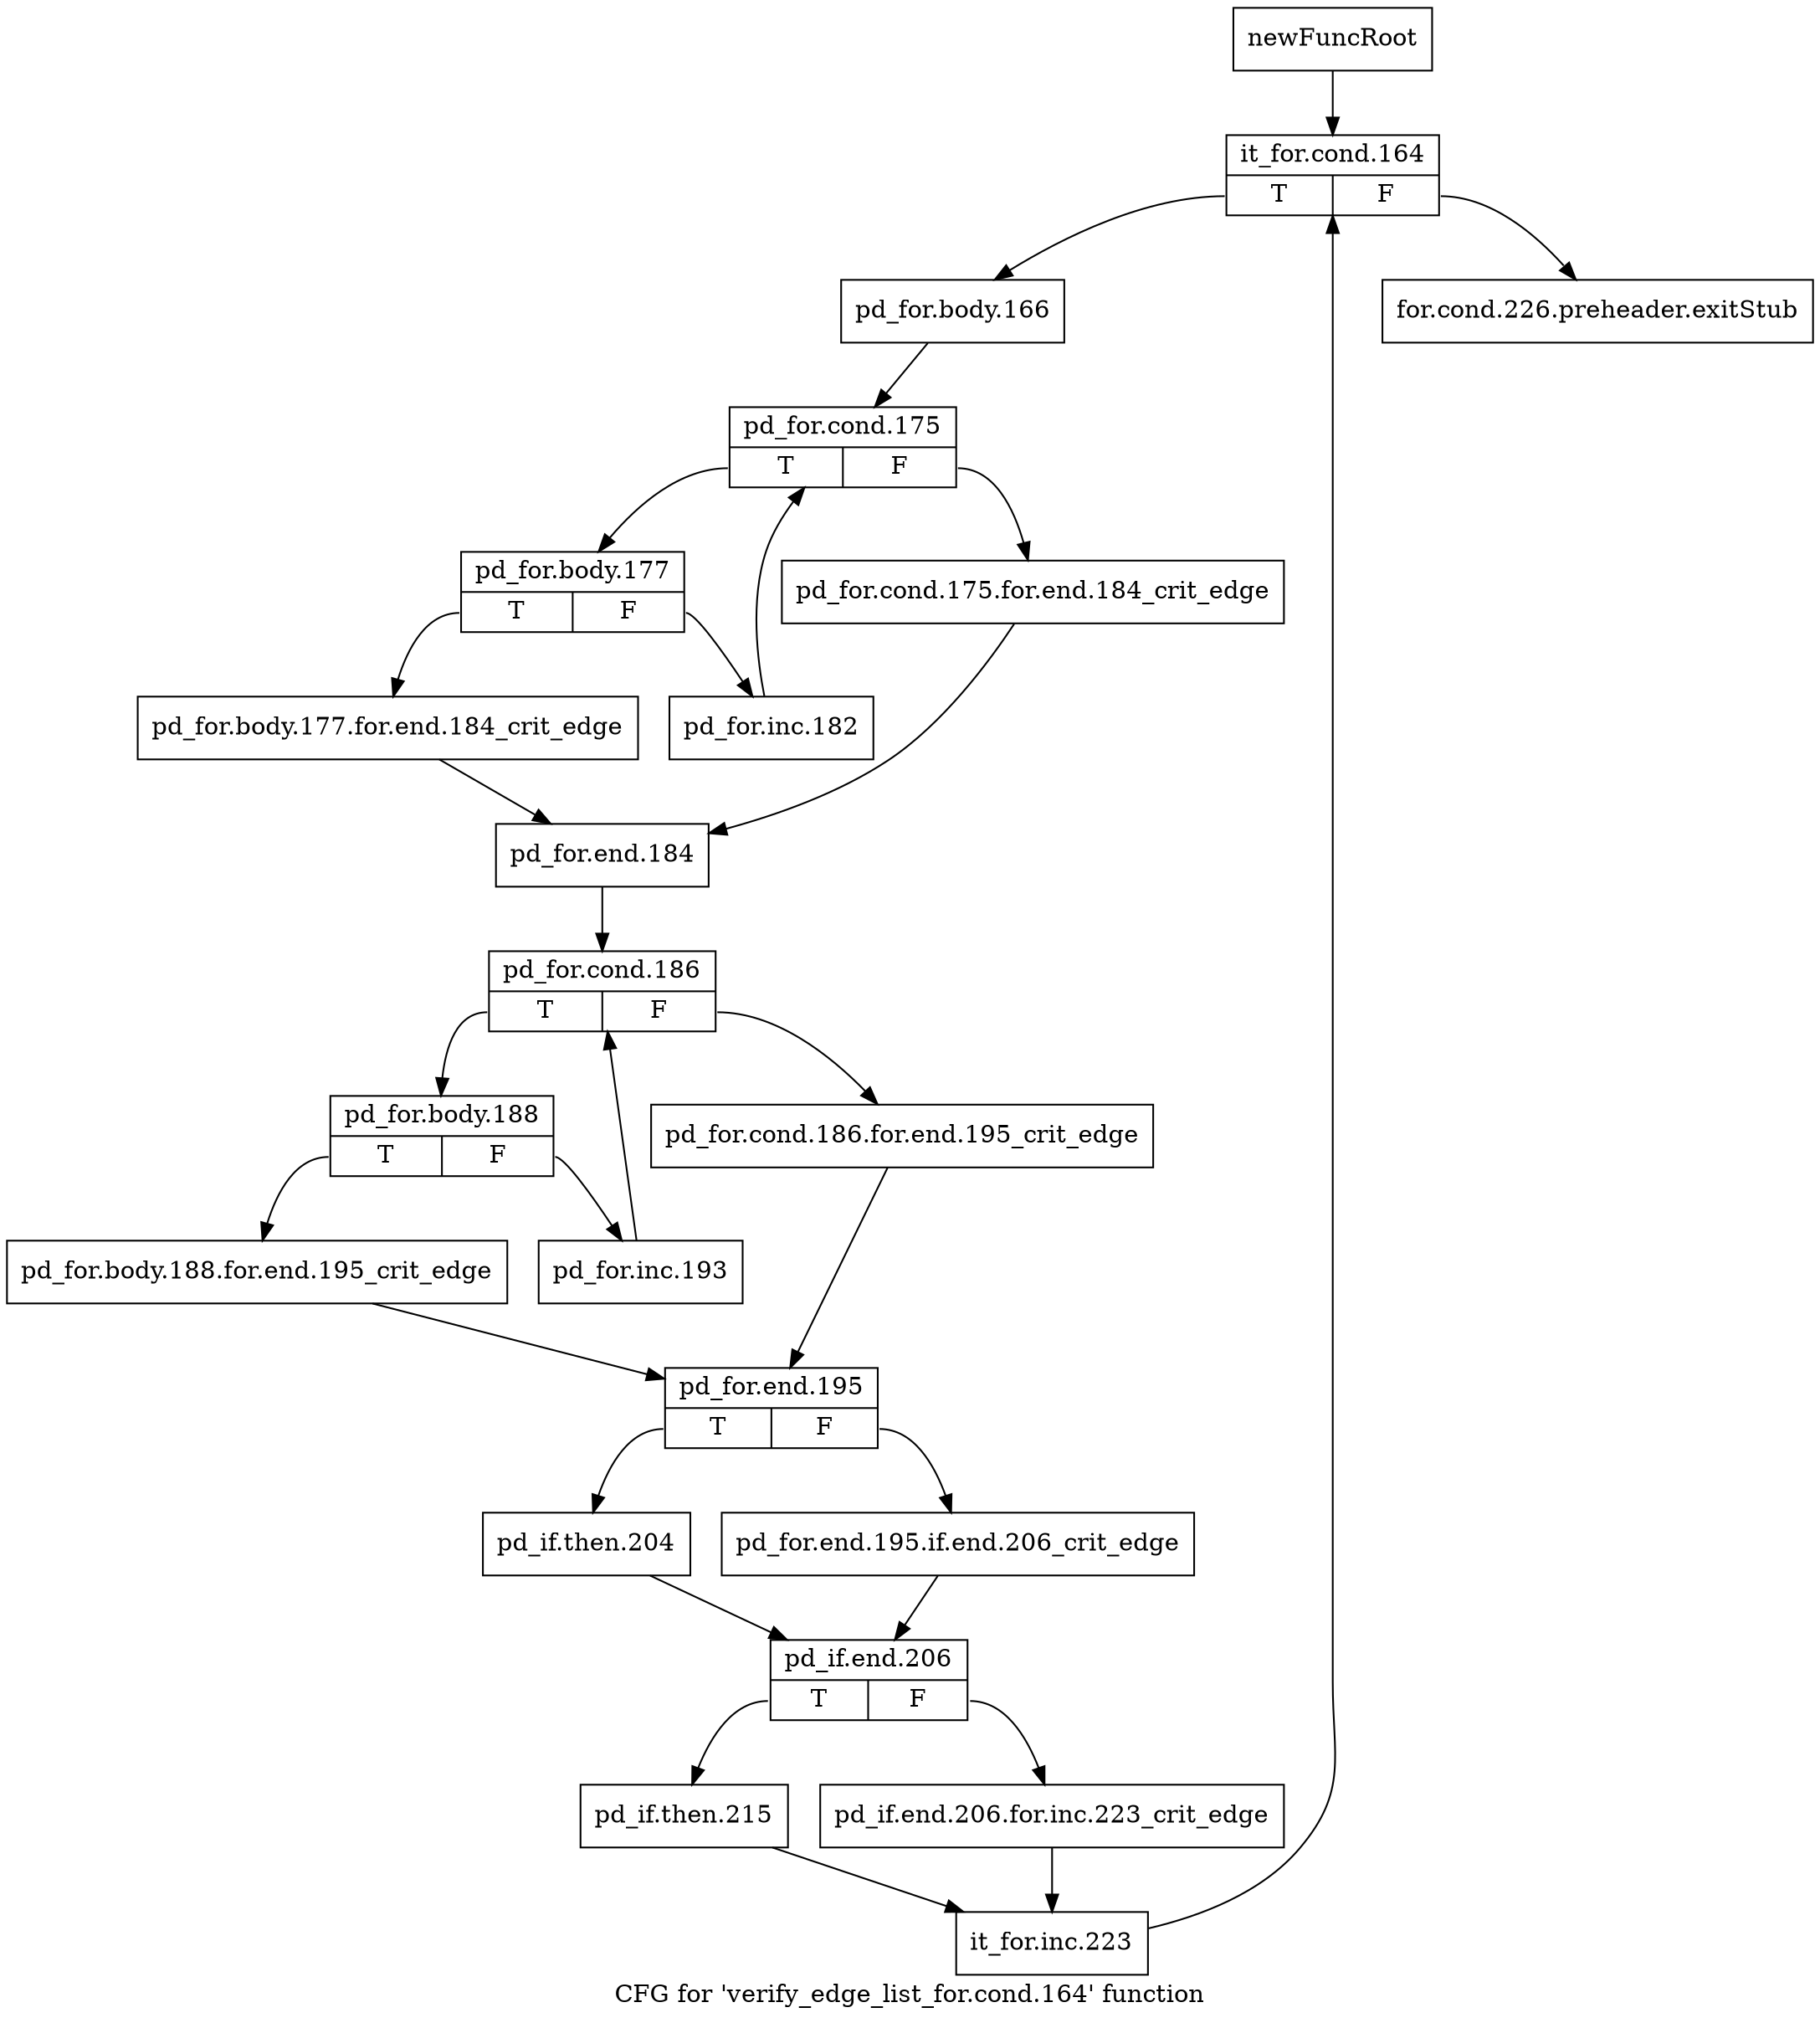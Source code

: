 digraph "CFG for 'verify_edge_list_for.cond.164' function" {
	label="CFG for 'verify_edge_list_for.cond.164' function";

	Node0x7af0020 [shape=record,label="{newFuncRoot}"];
	Node0x7af0020 -> Node0x7af00c0;
	Node0x7af0070 [shape=record,label="{for.cond.226.preheader.exitStub}"];
	Node0x7af00c0 [shape=record,label="{it_for.cond.164|{<s0>T|<s1>F}}"];
	Node0x7af00c0:s0 -> Node0x7af0110;
	Node0x7af00c0:s1 -> Node0x7af0070;
	Node0x7af0110 [shape=record,label="{pd_for.body.166}"];
	Node0x7af0110 -> Node0x7af0160;
	Node0x7af0160 [shape=record,label="{pd_for.cond.175|{<s0>T|<s1>F}}"];
	Node0x7af0160:s0 -> Node0x7af0200;
	Node0x7af0160:s1 -> Node0x7af01b0;
	Node0x7af01b0 [shape=record,label="{pd_for.cond.175.for.end.184_crit_edge}"];
	Node0x7af01b0 -> Node0x7af02f0;
	Node0x7af0200 [shape=record,label="{pd_for.body.177|{<s0>T|<s1>F}}"];
	Node0x7af0200:s0 -> Node0x7af02a0;
	Node0x7af0200:s1 -> Node0x7af0250;
	Node0x7af0250 [shape=record,label="{pd_for.inc.182}"];
	Node0x7af0250 -> Node0x7af0160;
	Node0x7af02a0 [shape=record,label="{pd_for.body.177.for.end.184_crit_edge}"];
	Node0x7af02a0 -> Node0x7af02f0;
	Node0x7af02f0 [shape=record,label="{pd_for.end.184}"];
	Node0x7af02f0 -> Node0x7af0340;
	Node0x7af0340 [shape=record,label="{pd_for.cond.186|{<s0>T|<s1>F}}"];
	Node0x7af0340:s0 -> Node0x7af03e0;
	Node0x7af0340:s1 -> Node0x7af0390;
	Node0x7af0390 [shape=record,label="{pd_for.cond.186.for.end.195_crit_edge}"];
	Node0x7af0390 -> Node0x7af04d0;
	Node0x7af03e0 [shape=record,label="{pd_for.body.188|{<s0>T|<s1>F}}"];
	Node0x7af03e0:s0 -> Node0x7af0480;
	Node0x7af03e0:s1 -> Node0x7af0430;
	Node0x7af0430 [shape=record,label="{pd_for.inc.193}"];
	Node0x7af0430 -> Node0x7af0340;
	Node0x7af0480 [shape=record,label="{pd_for.body.188.for.end.195_crit_edge}"];
	Node0x7af0480 -> Node0x7af04d0;
	Node0x7af04d0 [shape=record,label="{pd_for.end.195|{<s0>T|<s1>F}}"];
	Node0x7af04d0:s0 -> Node0x7af0570;
	Node0x7af04d0:s1 -> Node0x7af0520;
	Node0x7af0520 [shape=record,label="{pd_for.end.195.if.end.206_crit_edge}"];
	Node0x7af0520 -> Node0x7af05c0;
	Node0x7af0570 [shape=record,label="{pd_if.then.204}"];
	Node0x7af0570 -> Node0x7af05c0;
	Node0x7af05c0 [shape=record,label="{pd_if.end.206|{<s0>T|<s1>F}}"];
	Node0x7af05c0:s0 -> Node0x7af0660;
	Node0x7af05c0:s1 -> Node0x7af0610;
	Node0x7af0610 [shape=record,label="{pd_if.end.206.for.inc.223_crit_edge}"];
	Node0x7af0610 -> Node0x7af06b0;
	Node0x7af0660 [shape=record,label="{pd_if.then.215}"];
	Node0x7af0660 -> Node0x7af06b0;
	Node0x7af06b0 [shape=record,label="{it_for.inc.223}"];
	Node0x7af06b0 -> Node0x7af00c0;
}
